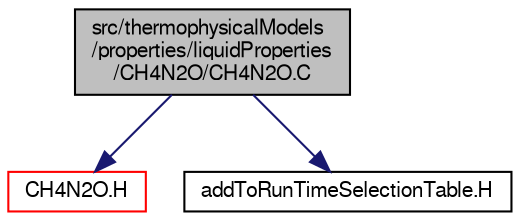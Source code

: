 digraph "src/thermophysicalModels/properties/liquidProperties/CH4N2O/CH4N2O.C"
{
  bgcolor="transparent";
  edge [fontname="FreeSans",fontsize="10",labelfontname="FreeSans",labelfontsize="10"];
  node [fontname="FreeSans",fontsize="10",shape=record];
  Node0 [label="src/thermophysicalModels\l/properties/liquidProperties\l/CH4N2O/CH4N2O.C",height=0.2,width=0.4,color="black", fillcolor="grey75", style="filled", fontcolor="black"];
  Node0 -> Node1 [color="midnightblue",fontsize="10",style="solid",fontname="FreeSans"];
  Node1 [label="CH4N2O.H",height=0.2,width=0.4,color="red",URL="$a15800.html"];
  Node0 -> Node93 [color="midnightblue",fontsize="10",style="solid",fontname="FreeSans"];
  Node93 [label="addToRunTimeSelectionTable.H",height=0.2,width=0.4,color="black",URL="$a09263.html",tooltip="Macros for easy insertion into run-time selection tables. "];
}
